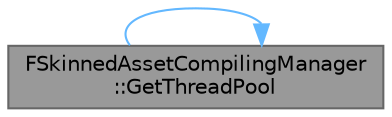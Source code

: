 digraph "FSkinnedAssetCompilingManager::GetThreadPool"
{
 // INTERACTIVE_SVG=YES
 // LATEX_PDF_SIZE
  bgcolor="transparent";
  edge [fontname=Helvetica,fontsize=10,labelfontname=Helvetica,labelfontsize=10];
  node [fontname=Helvetica,fontsize=10,shape=box,height=0.2,width=0.4];
  rankdir="LR";
  Node1 [id="Node000001",label="FSkinnedAssetCompilingManager\l::GetThreadPool",height=0.2,width=0.4,color="gray40", fillcolor="grey60", style="filled", fontcolor="black",tooltip="Returns the threadpool where skinned asset compilation should be scheduled."];
  Node1 -> Node1 [id="edge1_Node000001_Node000001",color="steelblue1",style="solid",tooltip=" "];
}
